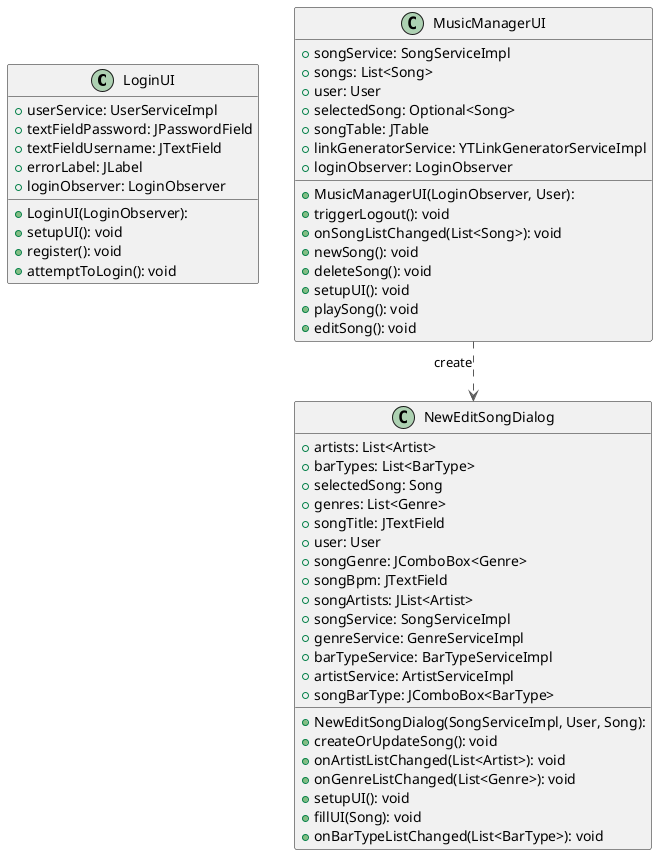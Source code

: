 @startuml

top to bottom direction
skinparam linetype ortho

class LoginUI {
  + LoginUI(LoginObserver): 
  + userService: UserServiceImpl
  + textFieldPassword: JPasswordField
  + textFieldUsername: JTextField
  + errorLabel: JLabel
  + loginObserver: LoginObserver
  + setupUI(): void
  + register(): void
  + attemptToLogin(): void
}
class MusicManagerUI {
  + MusicManagerUI(LoginObserver, User): 
  + songService: SongServiceImpl
  + songs: List<Song>
  + user: User
  + selectedSong: Optional<Song>
  + songTable: JTable
  + linkGeneratorService: YTLinkGeneratorServiceImpl
  + loginObserver: LoginObserver
  + triggerLogout(): void
  + onSongListChanged(List<Song>): void
  + newSong(): void
  + deleteSong(): void
  + setupUI(): void
  + playSong(): void
  + editSong(): void
}
class NewEditSongDialog {
  + NewEditSongDialog(SongServiceImpl, User, Song): 
  + artists: List<Artist>
  + barTypes: List<BarType>
  + selectedSong: Song
  + genres: List<Genre>
  + songTitle: JTextField
  + user: User
  + songGenre: JComboBox<Genre>
  + songBpm: JTextField
  + songArtists: JList<Artist>
  + songService: SongServiceImpl
  + genreService: GenreServiceImpl
  + barTypeService: BarTypeServiceImpl
  + artistService: ArtistServiceImpl
  + songBarType: JComboBox<BarType>
  + createOrUpdateSong(): void
  + onArtistListChanged(List<Artist>): void
  + onGenreListChanged(List<Genre>): void
  + setupUI(): void
  + fillUI(Song): void
  + onBarTypeListChanged(List<BarType>): void
}

MusicManagerUI     -[#595959,dashed]->  NewEditSongDialog : "«create»"
@enduml
